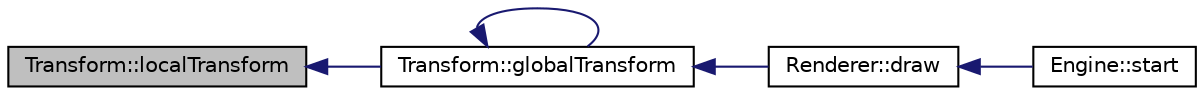 digraph "Transform::localTransform"
{
  edge [fontname="Helvetica",fontsize="10",labelfontname="Helvetica",labelfontsize="10"];
  node [fontname="Helvetica",fontsize="10",shape=record];
  rankdir="LR";
  Node8 [label="Transform::localTransform",height=0.2,width=0.4,color="black", fillcolor="grey75", style="filled", fontcolor="black"];
  Node8 -> Node9 [dir="back",color="midnightblue",fontsize="10",style="solid",fontname="Helvetica"];
  Node9 [label="Transform::globalTransform",height=0.2,width=0.4,color="black", fillcolor="white", style="filled",URL="$class_transform.html#a35e627aa09604bf3a81f4c07d28205f3"];
  Node9 -> Node10 [dir="back",color="midnightblue",fontsize="10",style="solid",fontname="Helvetica"];
  Node10 [label="Renderer::draw",height=0.2,width=0.4,color="black", fillcolor="white", style="filled",URL="$class_renderer.html#a9a0a5f207e3d9f60c6372a9c79b25df9"];
  Node10 -> Node11 [dir="back",color="midnightblue",fontsize="10",style="solid",fontname="Helvetica"];
  Node11 [label="Engine::start",height=0.2,width=0.4,color="black", fillcolor="white", style="filled",URL="$class_engine.html#a4d8066dd213a03f5420d1bf60f150ca7"];
  Node9 -> Node9 [dir="back",color="midnightblue",fontsize="10",style="solid",fontname="Helvetica"];
}
